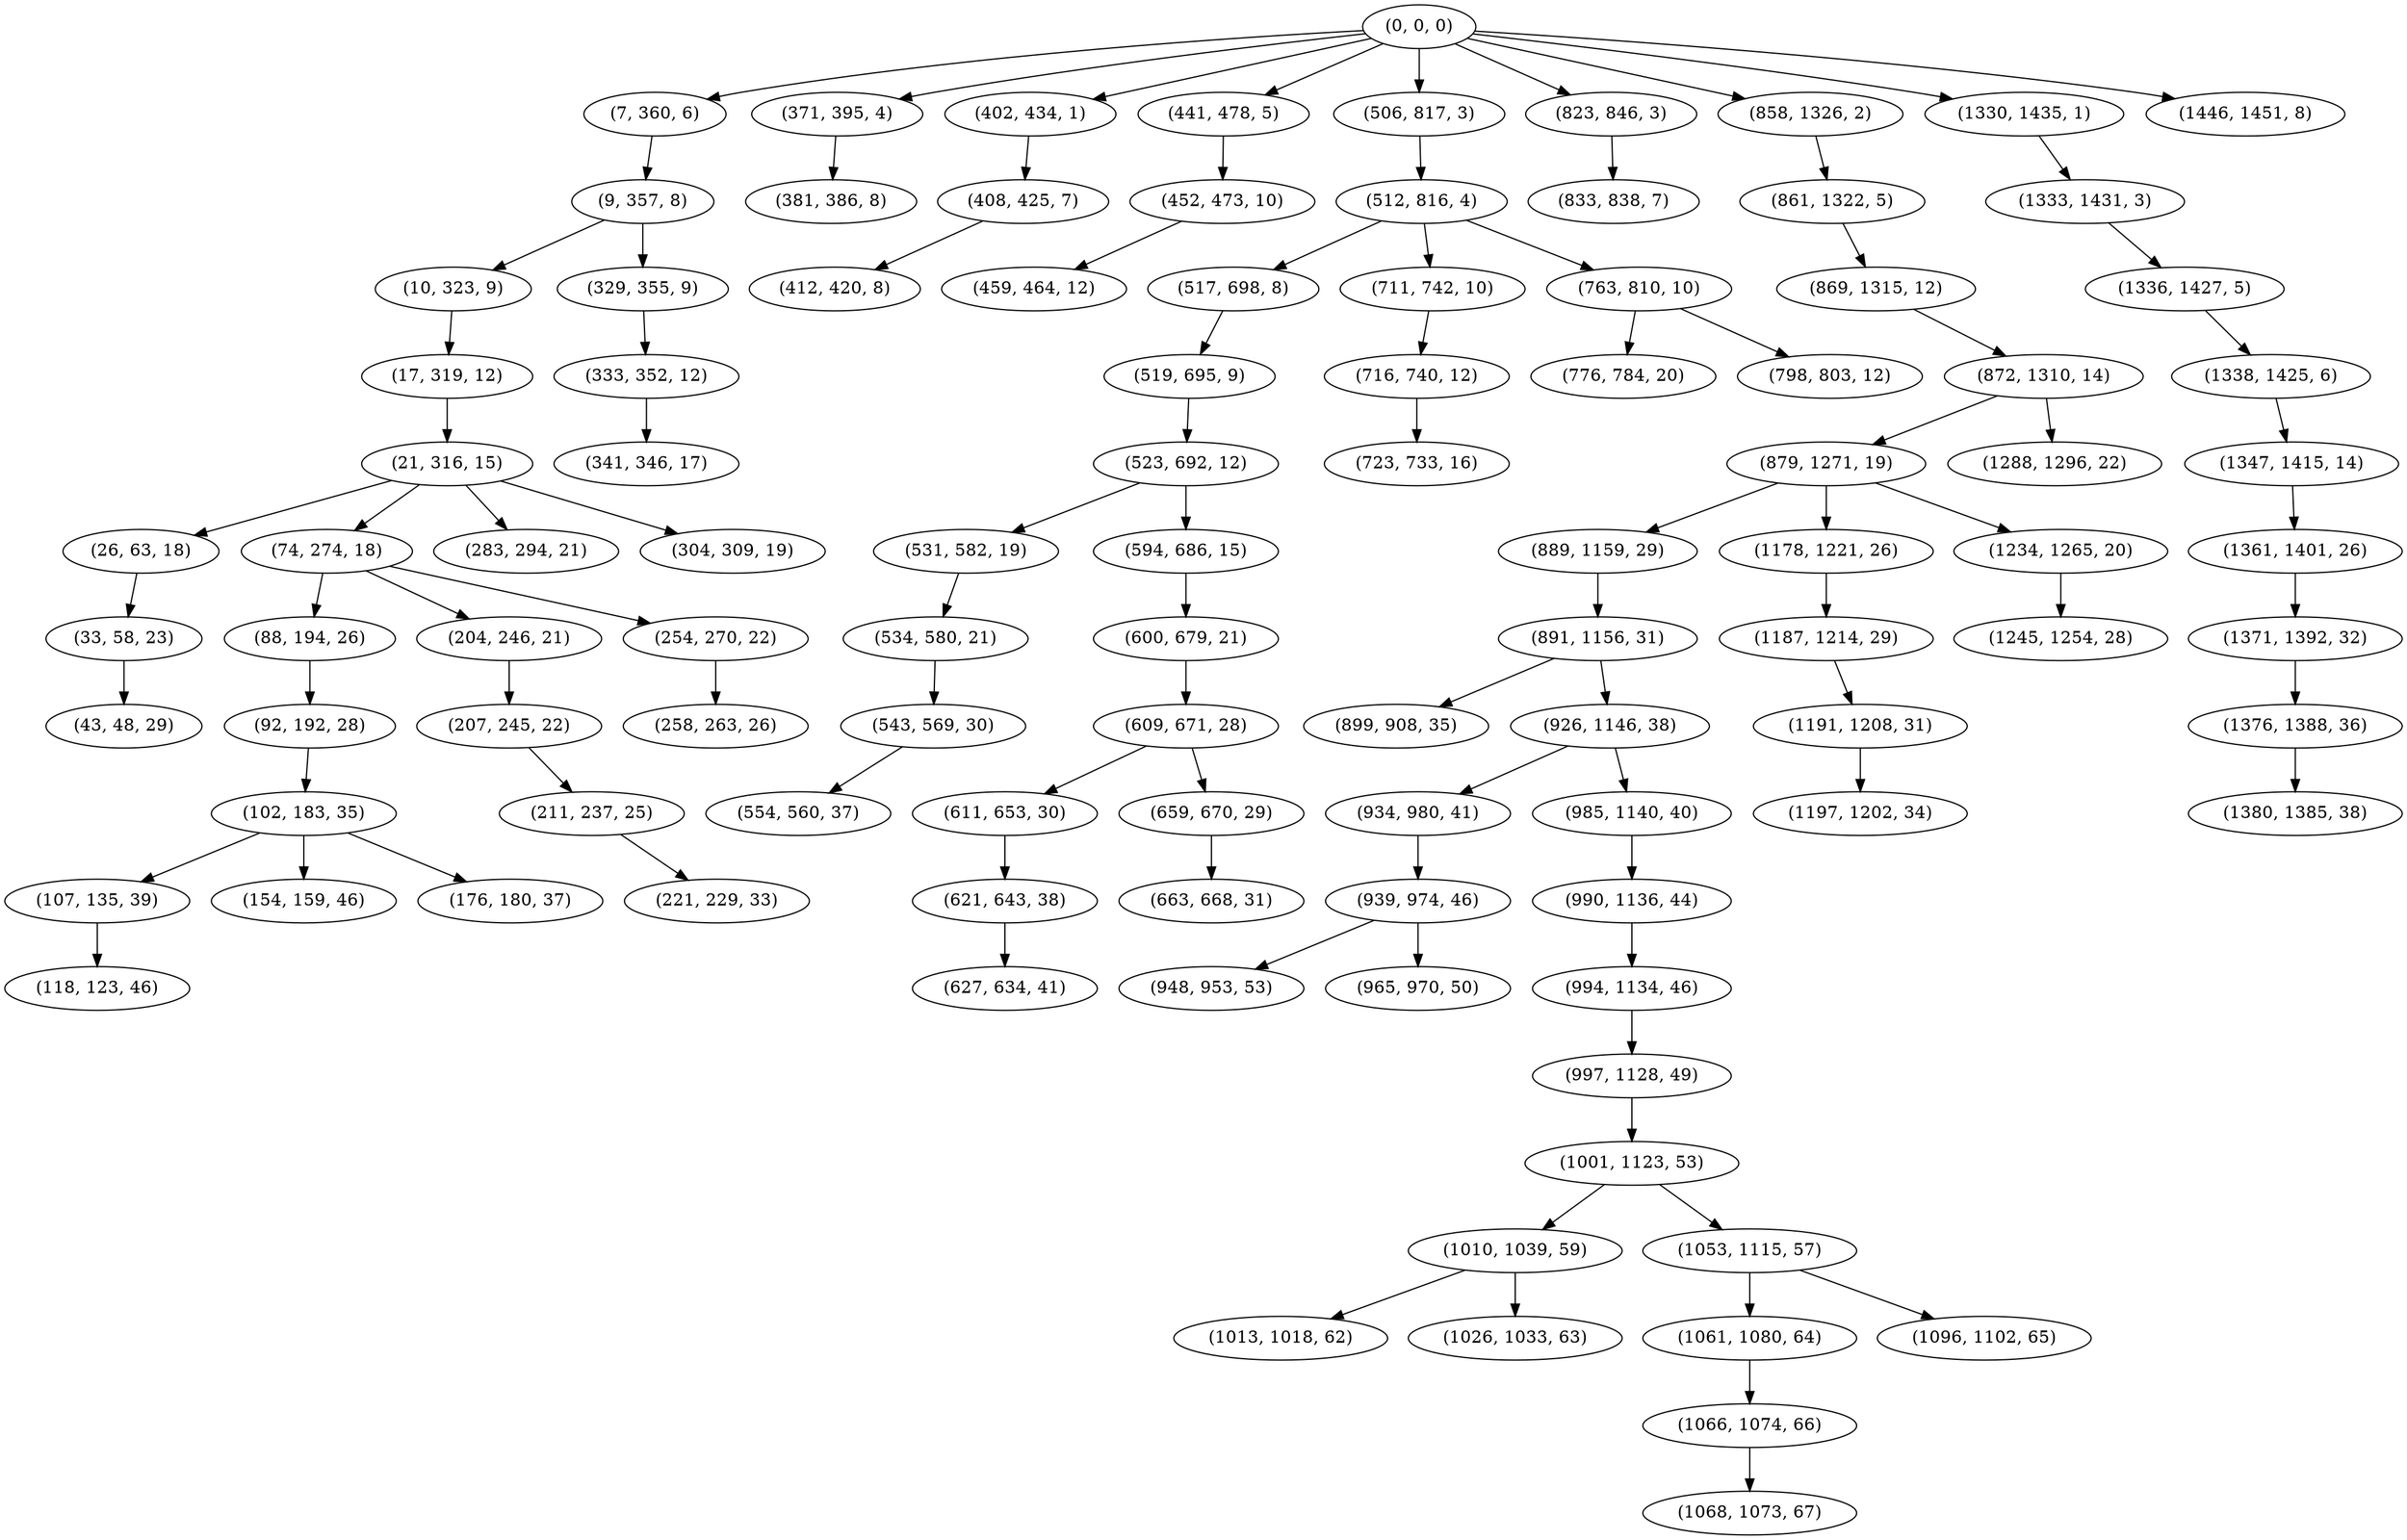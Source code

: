 digraph tree {
    "(0, 0, 0)";
    "(7, 360, 6)";
    "(9, 357, 8)";
    "(10, 323, 9)";
    "(17, 319, 12)";
    "(21, 316, 15)";
    "(26, 63, 18)";
    "(33, 58, 23)";
    "(43, 48, 29)";
    "(74, 274, 18)";
    "(88, 194, 26)";
    "(92, 192, 28)";
    "(102, 183, 35)";
    "(107, 135, 39)";
    "(118, 123, 46)";
    "(154, 159, 46)";
    "(176, 180, 37)";
    "(204, 246, 21)";
    "(207, 245, 22)";
    "(211, 237, 25)";
    "(221, 229, 33)";
    "(254, 270, 22)";
    "(258, 263, 26)";
    "(283, 294, 21)";
    "(304, 309, 19)";
    "(329, 355, 9)";
    "(333, 352, 12)";
    "(341, 346, 17)";
    "(371, 395, 4)";
    "(381, 386, 8)";
    "(402, 434, 1)";
    "(408, 425, 7)";
    "(412, 420, 8)";
    "(441, 478, 5)";
    "(452, 473, 10)";
    "(459, 464, 12)";
    "(506, 817, 3)";
    "(512, 816, 4)";
    "(517, 698, 8)";
    "(519, 695, 9)";
    "(523, 692, 12)";
    "(531, 582, 19)";
    "(534, 580, 21)";
    "(543, 569, 30)";
    "(554, 560, 37)";
    "(594, 686, 15)";
    "(600, 679, 21)";
    "(609, 671, 28)";
    "(611, 653, 30)";
    "(621, 643, 38)";
    "(627, 634, 41)";
    "(659, 670, 29)";
    "(663, 668, 31)";
    "(711, 742, 10)";
    "(716, 740, 12)";
    "(723, 733, 16)";
    "(763, 810, 10)";
    "(776, 784, 20)";
    "(798, 803, 12)";
    "(823, 846, 3)";
    "(833, 838, 7)";
    "(858, 1326, 2)";
    "(861, 1322, 5)";
    "(869, 1315, 12)";
    "(872, 1310, 14)";
    "(879, 1271, 19)";
    "(889, 1159, 29)";
    "(891, 1156, 31)";
    "(899, 908, 35)";
    "(926, 1146, 38)";
    "(934, 980, 41)";
    "(939, 974, 46)";
    "(948, 953, 53)";
    "(965, 970, 50)";
    "(985, 1140, 40)";
    "(990, 1136, 44)";
    "(994, 1134, 46)";
    "(997, 1128, 49)";
    "(1001, 1123, 53)";
    "(1010, 1039, 59)";
    "(1013, 1018, 62)";
    "(1026, 1033, 63)";
    "(1053, 1115, 57)";
    "(1061, 1080, 64)";
    "(1066, 1074, 66)";
    "(1068, 1073, 67)";
    "(1096, 1102, 65)";
    "(1178, 1221, 26)";
    "(1187, 1214, 29)";
    "(1191, 1208, 31)";
    "(1197, 1202, 34)";
    "(1234, 1265, 20)";
    "(1245, 1254, 28)";
    "(1288, 1296, 22)";
    "(1330, 1435, 1)";
    "(1333, 1431, 3)";
    "(1336, 1427, 5)";
    "(1338, 1425, 6)";
    "(1347, 1415, 14)";
    "(1361, 1401, 26)";
    "(1371, 1392, 32)";
    "(1376, 1388, 36)";
    "(1380, 1385, 38)";
    "(1446, 1451, 8)";
    "(0, 0, 0)" -> "(7, 360, 6)";
    "(0, 0, 0)" -> "(371, 395, 4)";
    "(0, 0, 0)" -> "(402, 434, 1)";
    "(0, 0, 0)" -> "(441, 478, 5)";
    "(0, 0, 0)" -> "(506, 817, 3)";
    "(0, 0, 0)" -> "(823, 846, 3)";
    "(0, 0, 0)" -> "(858, 1326, 2)";
    "(0, 0, 0)" -> "(1330, 1435, 1)";
    "(0, 0, 0)" -> "(1446, 1451, 8)";
    "(7, 360, 6)" -> "(9, 357, 8)";
    "(9, 357, 8)" -> "(10, 323, 9)";
    "(9, 357, 8)" -> "(329, 355, 9)";
    "(10, 323, 9)" -> "(17, 319, 12)";
    "(17, 319, 12)" -> "(21, 316, 15)";
    "(21, 316, 15)" -> "(26, 63, 18)";
    "(21, 316, 15)" -> "(74, 274, 18)";
    "(21, 316, 15)" -> "(283, 294, 21)";
    "(21, 316, 15)" -> "(304, 309, 19)";
    "(26, 63, 18)" -> "(33, 58, 23)";
    "(33, 58, 23)" -> "(43, 48, 29)";
    "(74, 274, 18)" -> "(88, 194, 26)";
    "(74, 274, 18)" -> "(204, 246, 21)";
    "(74, 274, 18)" -> "(254, 270, 22)";
    "(88, 194, 26)" -> "(92, 192, 28)";
    "(92, 192, 28)" -> "(102, 183, 35)";
    "(102, 183, 35)" -> "(107, 135, 39)";
    "(102, 183, 35)" -> "(154, 159, 46)";
    "(102, 183, 35)" -> "(176, 180, 37)";
    "(107, 135, 39)" -> "(118, 123, 46)";
    "(204, 246, 21)" -> "(207, 245, 22)";
    "(207, 245, 22)" -> "(211, 237, 25)";
    "(211, 237, 25)" -> "(221, 229, 33)";
    "(254, 270, 22)" -> "(258, 263, 26)";
    "(329, 355, 9)" -> "(333, 352, 12)";
    "(333, 352, 12)" -> "(341, 346, 17)";
    "(371, 395, 4)" -> "(381, 386, 8)";
    "(402, 434, 1)" -> "(408, 425, 7)";
    "(408, 425, 7)" -> "(412, 420, 8)";
    "(441, 478, 5)" -> "(452, 473, 10)";
    "(452, 473, 10)" -> "(459, 464, 12)";
    "(506, 817, 3)" -> "(512, 816, 4)";
    "(512, 816, 4)" -> "(517, 698, 8)";
    "(512, 816, 4)" -> "(711, 742, 10)";
    "(512, 816, 4)" -> "(763, 810, 10)";
    "(517, 698, 8)" -> "(519, 695, 9)";
    "(519, 695, 9)" -> "(523, 692, 12)";
    "(523, 692, 12)" -> "(531, 582, 19)";
    "(523, 692, 12)" -> "(594, 686, 15)";
    "(531, 582, 19)" -> "(534, 580, 21)";
    "(534, 580, 21)" -> "(543, 569, 30)";
    "(543, 569, 30)" -> "(554, 560, 37)";
    "(594, 686, 15)" -> "(600, 679, 21)";
    "(600, 679, 21)" -> "(609, 671, 28)";
    "(609, 671, 28)" -> "(611, 653, 30)";
    "(609, 671, 28)" -> "(659, 670, 29)";
    "(611, 653, 30)" -> "(621, 643, 38)";
    "(621, 643, 38)" -> "(627, 634, 41)";
    "(659, 670, 29)" -> "(663, 668, 31)";
    "(711, 742, 10)" -> "(716, 740, 12)";
    "(716, 740, 12)" -> "(723, 733, 16)";
    "(763, 810, 10)" -> "(776, 784, 20)";
    "(763, 810, 10)" -> "(798, 803, 12)";
    "(823, 846, 3)" -> "(833, 838, 7)";
    "(858, 1326, 2)" -> "(861, 1322, 5)";
    "(861, 1322, 5)" -> "(869, 1315, 12)";
    "(869, 1315, 12)" -> "(872, 1310, 14)";
    "(872, 1310, 14)" -> "(879, 1271, 19)";
    "(872, 1310, 14)" -> "(1288, 1296, 22)";
    "(879, 1271, 19)" -> "(889, 1159, 29)";
    "(879, 1271, 19)" -> "(1178, 1221, 26)";
    "(879, 1271, 19)" -> "(1234, 1265, 20)";
    "(889, 1159, 29)" -> "(891, 1156, 31)";
    "(891, 1156, 31)" -> "(899, 908, 35)";
    "(891, 1156, 31)" -> "(926, 1146, 38)";
    "(926, 1146, 38)" -> "(934, 980, 41)";
    "(926, 1146, 38)" -> "(985, 1140, 40)";
    "(934, 980, 41)" -> "(939, 974, 46)";
    "(939, 974, 46)" -> "(948, 953, 53)";
    "(939, 974, 46)" -> "(965, 970, 50)";
    "(985, 1140, 40)" -> "(990, 1136, 44)";
    "(990, 1136, 44)" -> "(994, 1134, 46)";
    "(994, 1134, 46)" -> "(997, 1128, 49)";
    "(997, 1128, 49)" -> "(1001, 1123, 53)";
    "(1001, 1123, 53)" -> "(1010, 1039, 59)";
    "(1001, 1123, 53)" -> "(1053, 1115, 57)";
    "(1010, 1039, 59)" -> "(1013, 1018, 62)";
    "(1010, 1039, 59)" -> "(1026, 1033, 63)";
    "(1053, 1115, 57)" -> "(1061, 1080, 64)";
    "(1053, 1115, 57)" -> "(1096, 1102, 65)";
    "(1061, 1080, 64)" -> "(1066, 1074, 66)";
    "(1066, 1074, 66)" -> "(1068, 1073, 67)";
    "(1178, 1221, 26)" -> "(1187, 1214, 29)";
    "(1187, 1214, 29)" -> "(1191, 1208, 31)";
    "(1191, 1208, 31)" -> "(1197, 1202, 34)";
    "(1234, 1265, 20)" -> "(1245, 1254, 28)";
    "(1330, 1435, 1)" -> "(1333, 1431, 3)";
    "(1333, 1431, 3)" -> "(1336, 1427, 5)";
    "(1336, 1427, 5)" -> "(1338, 1425, 6)";
    "(1338, 1425, 6)" -> "(1347, 1415, 14)";
    "(1347, 1415, 14)" -> "(1361, 1401, 26)";
    "(1361, 1401, 26)" -> "(1371, 1392, 32)";
    "(1371, 1392, 32)" -> "(1376, 1388, 36)";
    "(1376, 1388, 36)" -> "(1380, 1385, 38)";
}
